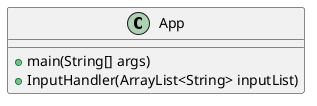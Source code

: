 /*
 *  UCF COP3330 Fall 2021 Assignment 3 Solution
 *  Copyright 2021 Yohan Hmaiti
 */

@startuml
class App {

    + main(String[] args)
    + InputHandler(ArrayList<String> inputList)

}
@enduml